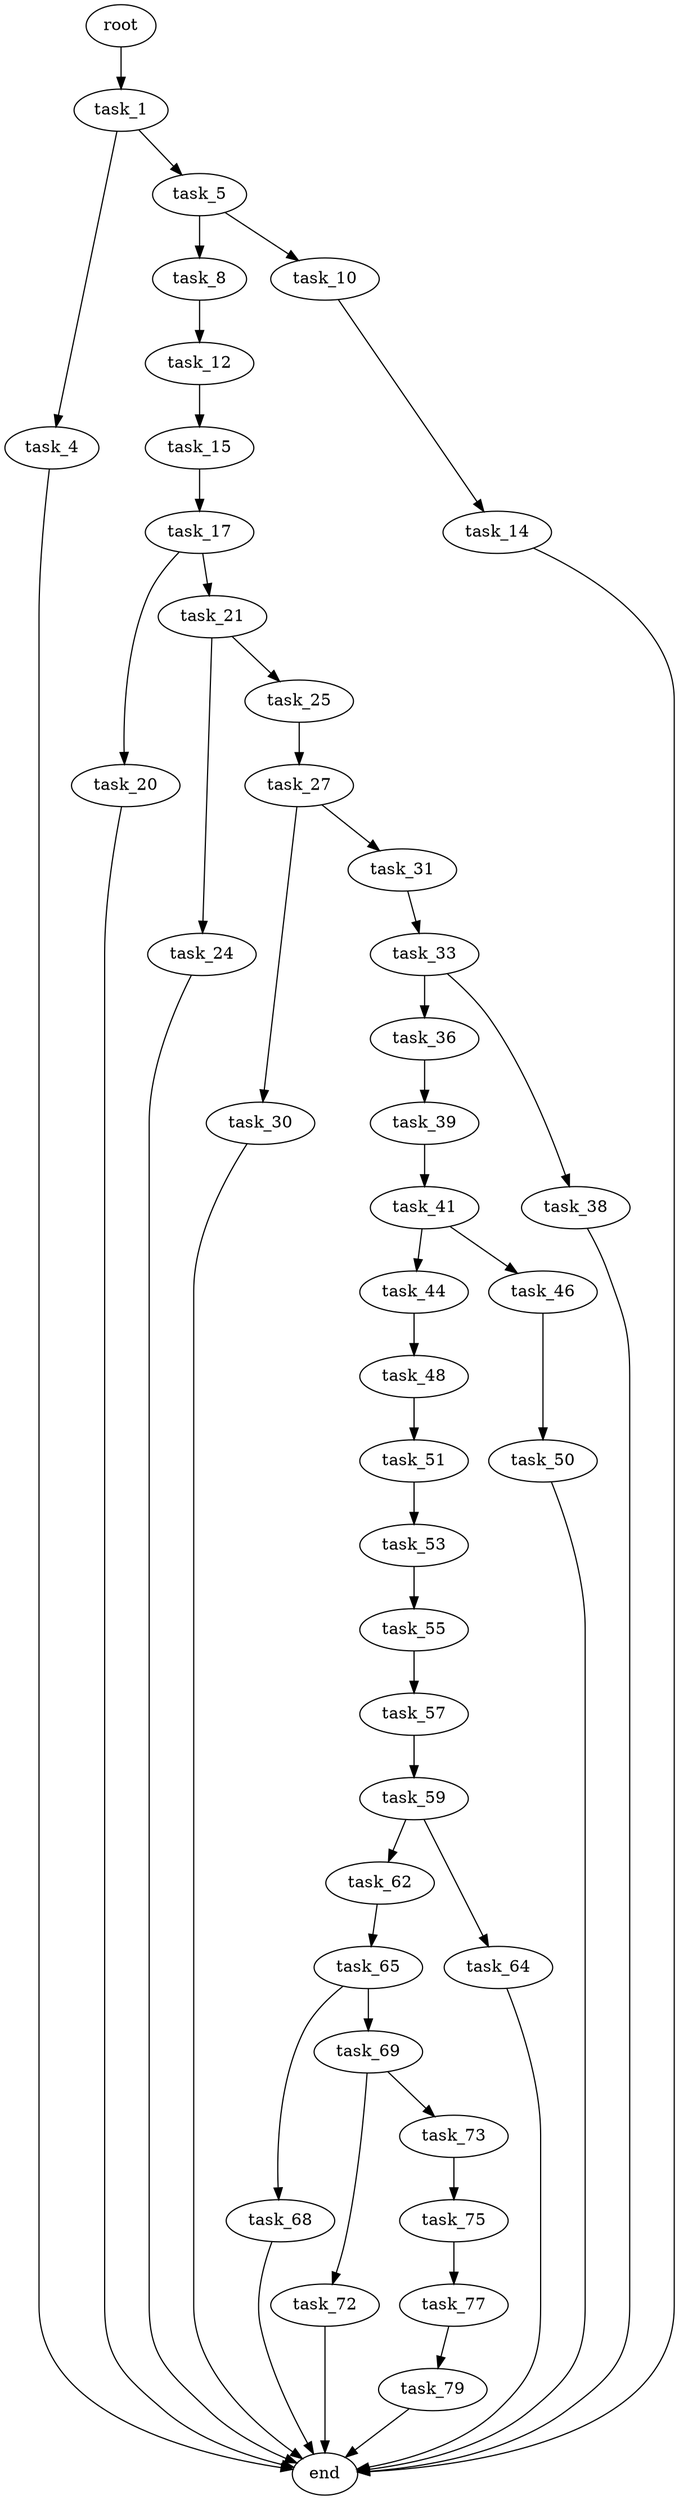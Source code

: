 digraph G {
  root [size="0.000000"];
  task_1 [size="19010758624.000000"];
  task_4 [size="782757789696.000000"];
  task_5 [size="1258423181.000000"];
  end [size="0.000000"];
  task_8 [size="68719476736.000000"];
  task_10 [size="25237995153.000000"];
  task_12 [size="291443018880.000000"];
  task_14 [size="90348342778.000000"];
  task_15 [size="68719476736.000000"];
  task_17 [size="60328940361.000000"];
  task_20 [size="39239813540.000000"];
  task_21 [size="10441483469.000000"];
  task_24 [size="8589934592.000000"];
  task_25 [size="368293445632.000000"];
  task_27 [size="8589934592.000000"];
  task_30 [size="1073741824000.000000"];
  task_31 [size="782757789696.000000"];
  task_33 [size="2432774817.000000"];
  task_36 [size="782757789696.000000"];
  task_38 [size="882703576.000000"];
  task_39 [size="1763863562.000000"];
  task_41 [size="996075219056.000000"];
  task_44 [size="268641456107.000000"];
  task_46 [size="1073741824000.000000"];
  task_48 [size="1397797112158.000000"];
  task_50 [size="246340957133.000000"];
  task_51 [size="685983670483.000000"];
  task_53 [size="13746192718.000000"];
  task_55 [size="231928233984.000000"];
  task_57 [size="32690053613.000000"];
  task_59 [size="1073741824000.000000"];
  task_62 [size="368293445632.000000"];
  task_64 [size="151442653765.000000"];
  task_65 [size="439339863074.000000"];
  task_68 [size="30163990309.000000"];
  task_69 [size="200235799415.000000"];
  task_72 [size="198233552523.000000"];
  task_73 [size="198404091808.000000"];
  task_75 [size="21944796897.000000"];
  task_77 [size="8496042353.000000"];
  task_79 [size="37598914528.000000"];

  root -> task_1 [size="1.000000"];
  task_1 -> task_4 [size="536870912.000000"];
  task_1 -> task_5 [size="536870912.000000"];
  task_4 -> end [size="1.000000"];
  task_5 -> task_8 [size="33554432.000000"];
  task_5 -> task_10 [size="33554432.000000"];
  task_8 -> task_12 [size="134217728.000000"];
  task_10 -> task_14 [size="838860800.000000"];
  task_12 -> task_15 [size="536870912.000000"];
  task_14 -> end [size="1.000000"];
  task_15 -> task_17 [size="134217728.000000"];
  task_17 -> task_20 [size="75497472.000000"];
  task_17 -> task_21 [size="75497472.000000"];
  task_20 -> end [size="1.000000"];
  task_21 -> task_24 [size="209715200.000000"];
  task_21 -> task_25 [size="209715200.000000"];
  task_24 -> end [size="1.000000"];
  task_25 -> task_27 [size="411041792.000000"];
  task_27 -> task_30 [size="33554432.000000"];
  task_27 -> task_31 [size="33554432.000000"];
  task_30 -> end [size="1.000000"];
  task_31 -> task_33 [size="679477248.000000"];
  task_33 -> task_36 [size="209715200.000000"];
  task_33 -> task_38 [size="209715200.000000"];
  task_36 -> task_39 [size="679477248.000000"];
  task_38 -> end [size="1.000000"];
  task_39 -> task_41 [size="33554432.000000"];
  task_41 -> task_44 [size="679477248.000000"];
  task_41 -> task_46 [size="679477248.000000"];
  task_44 -> task_48 [size="209715200.000000"];
  task_46 -> task_50 [size="838860800.000000"];
  task_48 -> task_51 [size="838860800.000000"];
  task_50 -> end [size="1.000000"];
  task_51 -> task_53 [size="679477248.000000"];
  task_53 -> task_55 [size="679477248.000000"];
  task_55 -> task_57 [size="301989888.000000"];
  task_57 -> task_59 [size="33554432.000000"];
  task_59 -> task_62 [size="838860800.000000"];
  task_59 -> task_64 [size="838860800.000000"];
  task_62 -> task_65 [size="411041792.000000"];
  task_64 -> end [size="1.000000"];
  task_65 -> task_68 [size="301989888.000000"];
  task_65 -> task_69 [size="301989888.000000"];
  task_68 -> end [size="1.000000"];
  task_69 -> task_72 [size="209715200.000000"];
  task_69 -> task_73 [size="209715200.000000"];
  task_72 -> end [size="1.000000"];
  task_73 -> task_75 [size="536870912.000000"];
  task_75 -> task_77 [size="838860800.000000"];
  task_77 -> task_79 [size="134217728.000000"];
  task_79 -> end [size="1.000000"];
}
